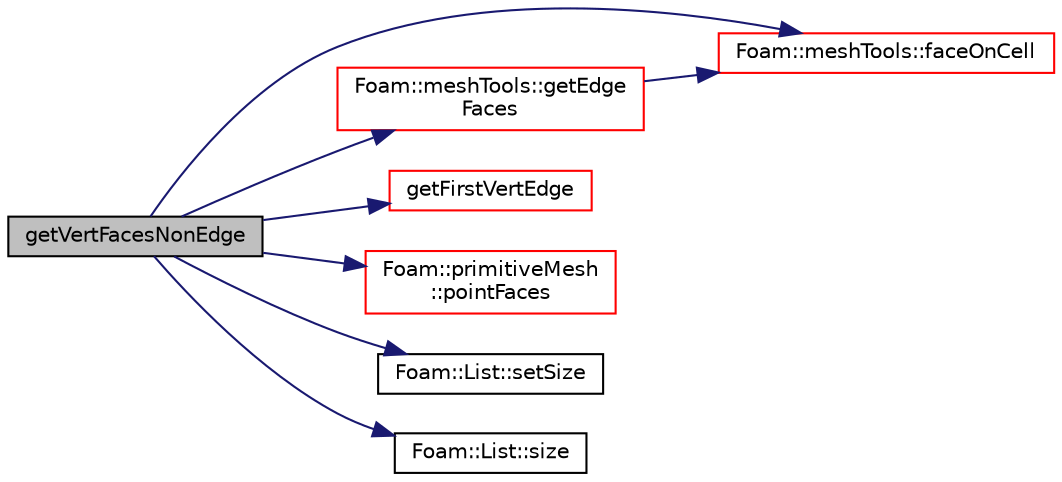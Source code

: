 digraph "getVertFacesNonEdge"
{
  bgcolor="transparent";
  edge [fontname="Helvetica",fontsize="10",labelfontname="Helvetica",labelfontsize="10"];
  node [fontname="Helvetica",fontsize="10",shape=record];
  rankdir="LR";
  Node5 [label="getVertFacesNonEdge",height=0.2,width=0.4,color="black", fillcolor="grey75", style="filled", fontcolor="black"];
  Node5 -> Node6 [color="midnightblue",fontsize="10",style="solid",fontname="Helvetica"];
  Node6 [label="Foam::meshTools::faceOnCell",height=0.2,width=0.4,color="red",URL="$a21883.html#a5ff95c1236db4d2bb2ffea1192ceb8e3",tooltip="Is face used by cell. "];
  Node5 -> Node12 [color="midnightblue",fontsize="10",style="solid",fontname="Helvetica"];
  Node12 [label="Foam::meshTools::getEdge\lFaces",height=0.2,width=0.4,color="red",URL="$a21883.html#a3d09936ea8afeb00ac1f2203cf95ac7a",tooltip="Get faces on cell using edgeI. Throws error if no two found. "];
  Node12 -> Node6 [color="midnightblue",fontsize="10",style="solid",fontname="Helvetica"];
  Node5 -> Node189 [color="midnightblue",fontsize="10",style="solid",fontname="Helvetica"];
  Node189 [label="getFirstVertEdge",height=0.2,width=0.4,color="red",URL="$a22217.html#ab75c3d9ec9300af044556dd27a438feb",tooltip="Get first edge connected to vertI and on facei. "];
  Node5 -> Node200 [color="midnightblue",fontsize="10",style="solid",fontname="Helvetica"];
  Node200 [label="Foam::primitiveMesh\l::pointFaces",height=0.2,width=0.4,color="red",URL="$a28685.html#acc347dd5dd3557af888ac3dd86d90d22"];
  Node5 -> Node65 [color="midnightblue",fontsize="10",style="solid",fontname="Helvetica"];
  Node65 [label="Foam::List::setSize",height=0.2,width=0.4,color="black",URL="$a26833.html#aedb985ffeaf1bdbfeccc2a8730405703",tooltip="Reset size of List. "];
  Node5 -> Node61 [color="midnightblue",fontsize="10",style="solid",fontname="Helvetica"];
  Node61 [label="Foam::List::size",height=0.2,width=0.4,color="black",URL="$a26833.html#a8a5f6fa29bd4b500caf186f60245b384",tooltip="Override size to be inconsistent with allocated storage. "];
}
